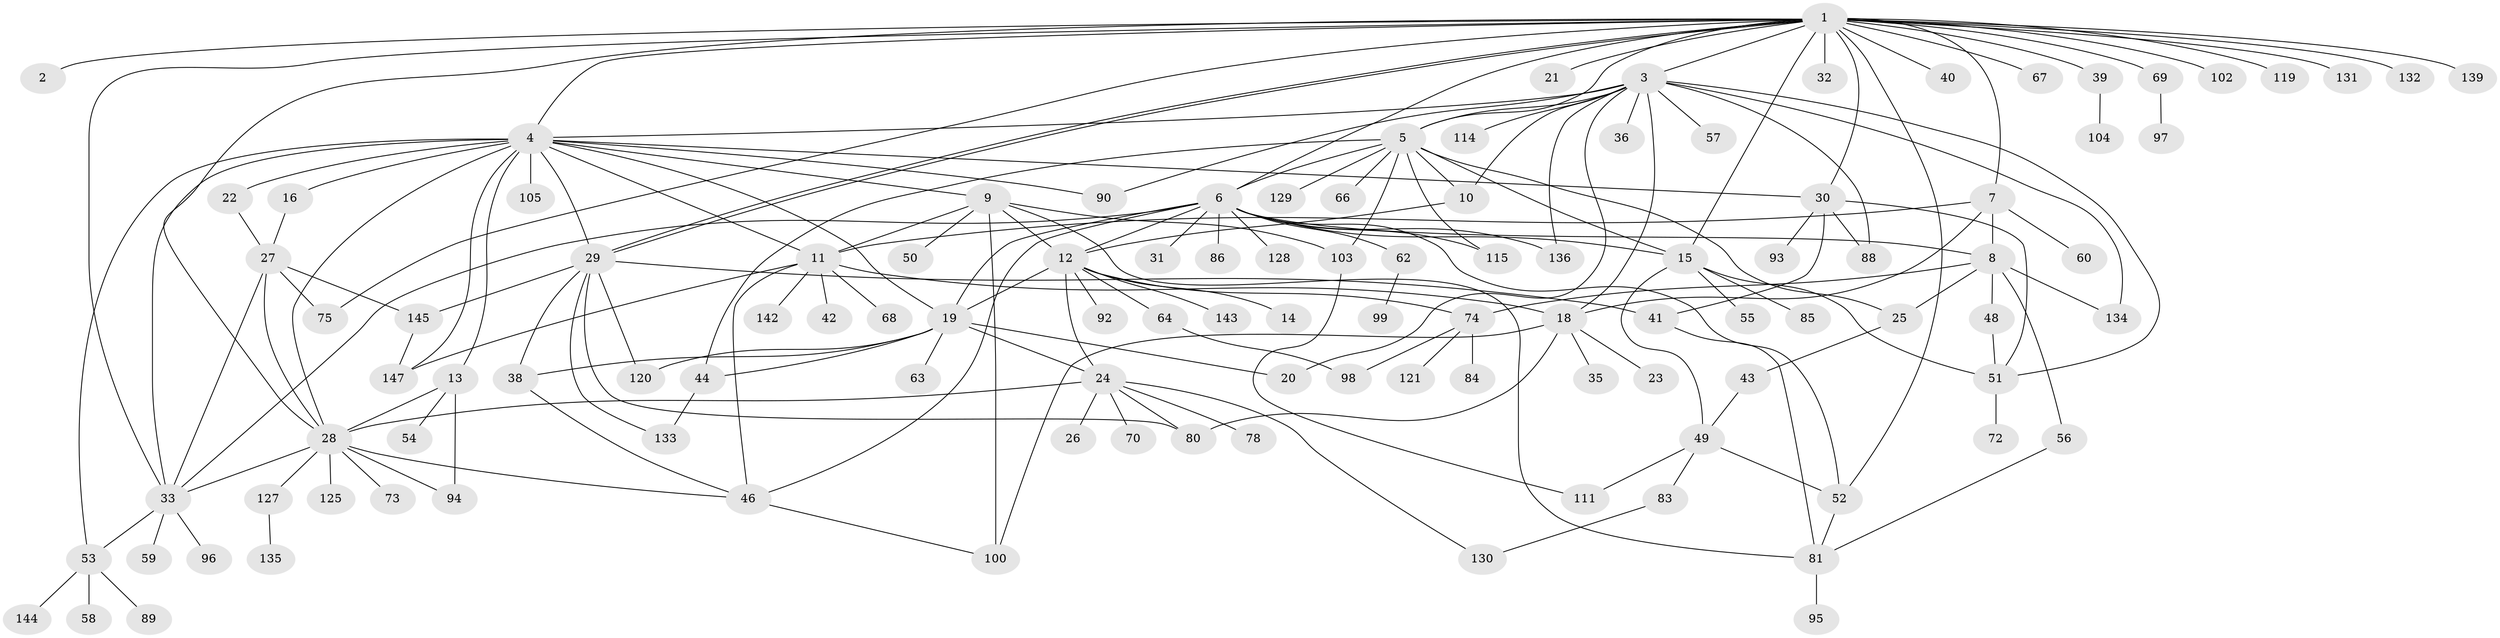 // original degree distribution, {27: 0.006802721088435374, 1: 0.4013605442176871, 14: 0.006802721088435374, 15: 0.013605442176870748, 11: 0.006802721088435374, 5: 0.034013605442176874, 8: 0.034013605442176874, 7: 0.034013605442176874, 3: 0.1564625850340136, 2: 0.23809523809523808, 10: 0.006802721088435374, 6: 0.027210884353741496, 4: 0.034013605442176874}
// Generated by graph-tools (version 1.1) at 2025/11/02/27/25 16:11:09]
// undirected, 113 vertices, 179 edges
graph export_dot {
graph [start="1"]
  node [color=gray90,style=filled];
  1 [super="+82"];
  2;
  3 [super="+76"];
  4 [super="+112"];
  5 [super="+138"];
  6 [super="+109"];
  7 [super="+34"];
  8 [super="+71"];
  9 [super="+65"];
  10;
  11 [super="+17"];
  12 [super="+91"];
  13 [super="+45"];
  14;
  15 [super="+47"];
  16;
  18 [super="+123"];
  19 [super="+126"];
  20;
  21;
  22;
  23;
  24 [super="+118"];
  25;
  26;
  27 [super="+37"];
  28 [super="+77"];
  29 [super="+110"];
  30;
  31;
  32;
  33 [super="+106"];
  35;
  36;
  38;
  39 [super="+116"];
  40;
  41;
  42;
  43 [super="+122"];
  44 [super="+87"];
  46 [super="+117"];
  48;
  49;
  50;
  51 [super="+140"];
  52 [super="+108"];
  53 [super="+61"];
  54;
  55;
  56;
  57;
  58;
  59;
  60;
  62;
  63;
  64 [super="+137"];
  66 [super="+113"];
  67;
  68;
  69 [super="+79"];
  70;
  72;
  73;
  74;
  75;
  78;
  80;
  81 [super="+124"];
  83;
  84;
  85;
  86 [super="+107"];
  88;
  89;
  90;
  92;
  93;
  94 [super="+146"];
  95 [super="+101"];
  96;
  97;
  98;
  99;
  100;
  102;
  103;
  104;
  105;
  111;
  114;
  115;
  119;
  120;
  121;
  125;
  127;
  128;
  129;
  130;
  131;
  132;
  133;
  134;
  135 [super="+141"];
  136;
  139;
  142;
  143;
  144;
  145;
  147;
  1 -- 2;
  1 -- 3 [weight=2];
  1 -- 6;
  1 -- 7;
  1 -- 21;
  1 -- 29;
  1 -- 29;
  1 -- 30;
  1 -- 32;
  1 -- 33;
  1 -- 39;
  1 -- 40;
  1 -- 52;
  1 -- 67;
  1 -- 69 [weight=2];
  1 -- 75;
  1 -- 102;
  1 -- 131;
  1 -- 132;
  1 -- 139;
  1 -- 119;
  1 -- 4;
  1 -- 15;
  1 -- 5;
  1 -- 28;
  3 -- 4;
  3 -- 5;
  3 -- 10;
  3 -- 18;
  3 -- 20;
  3 -- 36;
  3 -- 57;
  3 -- 88;
  3 -- 90;
  3 -- 114;
  3 -- 134;
  3 -- 136;
  3 -- 51;
  4 -- 9;
  4 -- 13;
  4 -- 16;
  4 -- 19;
  4 -- 22;
  4 -- 28 [weight=2];
  4 -- 29;
  4 -- 53;
  4 -- 90;
  4 -- 105;
  4 -- 147;
  4 -- 30;
  4 -- 33;
  4 -- 11;
  5 -- 6;
  5 -- 10;
  5 -- 15;
  5 -- 25;
  5 -- 44;
  5 -- 66;
  5 -- 103;
  5 -- 115;
  5 -- 129;
  6 -- 8;
  6 -- 12;
  6 -- 19;
  6 -- 31;
  6 -- 33;
  6 -- 46;
  6 -- 62;
  6 -- 86;
  6 -- 128;
  6 -- 136;
  6 -- 115;
  6 -- 15;
  6 -- 52;
  7 -- 8;
  7 -- 18;
  7 -- 60;
  7 -- 11;
  8 -- 25;
  8 -- 48;
  8 -- 56;
  8 -- 74;
  8 -- 134;
  9 -- 11;
  9 -- 12;
  9 -- 50;
  9 -- 100;
  9 -- 103;
  9 -- 81;
  10 -- 12;
  11 -- 147;
  11 -- 68;
  11 -- 42;
  11 -- 142;
  11 -- 46;
  11 -- 18;
  12 -- 14;
  12 -- 64;
  12 -- 74;
  12 -- 92;
  12 -- 143;
  12 -- 24;
  12 -- 19;
  13 -- 94;
  13 -- 54;
  13 -- 28;
  15 -- 85;
  15 -- 49;
  15 -- 51;
  15 -- 55;
  16 -- 27;
  18 -- 23;
  18 -- 35;
  18 -- 80;
  18 -- 100;
  19 -- 20;
  19 -- 24;
  19 -- 38;
  19 -- 63;
  19 -- 120;
  19 -- 44;
  22 -- 27;
  24 -- 26;
  24 -- 70;
  24 -- 78;
  24 -- 80;
  24 -- 130;
  24 -- 28;
  25 -- 43;
  27 -- 75;
  27 -- 145;
  27 -- 33;
  27 -- 28;
  28 -- 46;
  28 -- 73;
  28 -- 94;
  28 -- 125;
  28 -- 127;
  28 -- 33;
  29 -- 38;
  29 -- 133;
  29 -- 145;
  29 -- 80;
  29 -- 41;
  29 -- 120;
  30 -- 41;
  30 -- 51;
  30 -- 88;
  30 -- 93;
  33 -- 59;
  33 -- 96;
  33 -- 53;
  38 -- 46;
  39 -- 104;
  41 -- 81;
  43 -- 49;
  44 -- 133;
  46 -- 100;
  48 -- 51;
  49 -- 52;
  49 -- 83;
  49 -- 111;
  51 -- 72;
  52 -- 81;
  53 -- 58;
  53 -- 89;
  53 -- 144;
  56 -- 81;
  62 -- 99;
  64 -- 98;
  69 -- 97;
  74 -- 84;
  74 -- 98;
  74 -- 121;
  81 -- 95;
  83 -- 130;
  103 -- 111;
  127 -- 135;
  145 -- 147;
}
